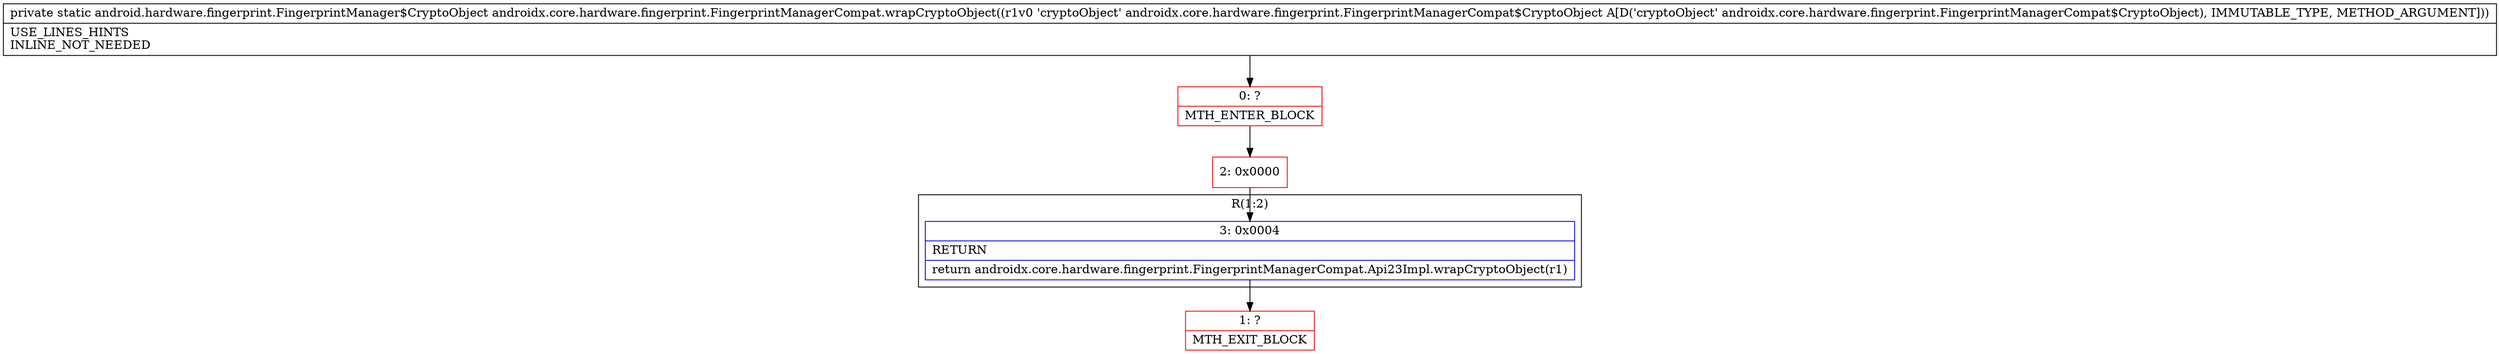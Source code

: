 digraph "CFG forandroidx.core.hardware.fingerprint.FingerprintManagerCompat.wrapCryptoObject(Landroidx\/core\/hardware\/fingerprint\/FingerprintManagerCompat$CryptoObject;)Landroid\/hardware\/fingerprint\/FingerprintManager$CryptoObject;" {
subgraph cluster_Region_264656618 {
label = "R(1:2)";
node [shape=record,color=blue];
Node_3 [shape=record,label="{3\:\ 0x0004|RETURN\l|return androidx.core.hardware.fingerprint.FingerprintManagerCompat.Api23Impl.wrapCryptoObject(r1)\l}"];
}
Node_0 [shape=record,color=red,label="{0\:\ ?|MTH_ENTER_BLOCK\l}"];
Node_2 [shape=record,color=red,label="{2\:\ 0x0000}"];
Node_1 [shape=record,color=red,label="{1\:\ ?|MTH_EXIT_BLOCK\l}"];
MethodNode[shape=record,label="{private static android.hardware.fingerprint.FingerprintManager$CryptoObject androidx.core.hardware.fingerprint.FingerprintManagerCompat.wrapCryptoObject((r1v0 'cryptoObject' androidx.core.hardware.fingerprint.FingerprintManagerCompat$CryptoObject A[D('cryptoObject' androidx.core.hardware.fingerprint.FingerprintManagerCompat$CryptoObject), IMMUTABLE_TYPE, METHOD_ARGUMENT]))  | USE_LINES_HINTS\lINLINE_NOT_NEEDED\l}"];
MethodNode -> Node_0;Node_3 -> Node_1;
Node_0 -> Node_2;
Node_2 -> Node_3;
}

